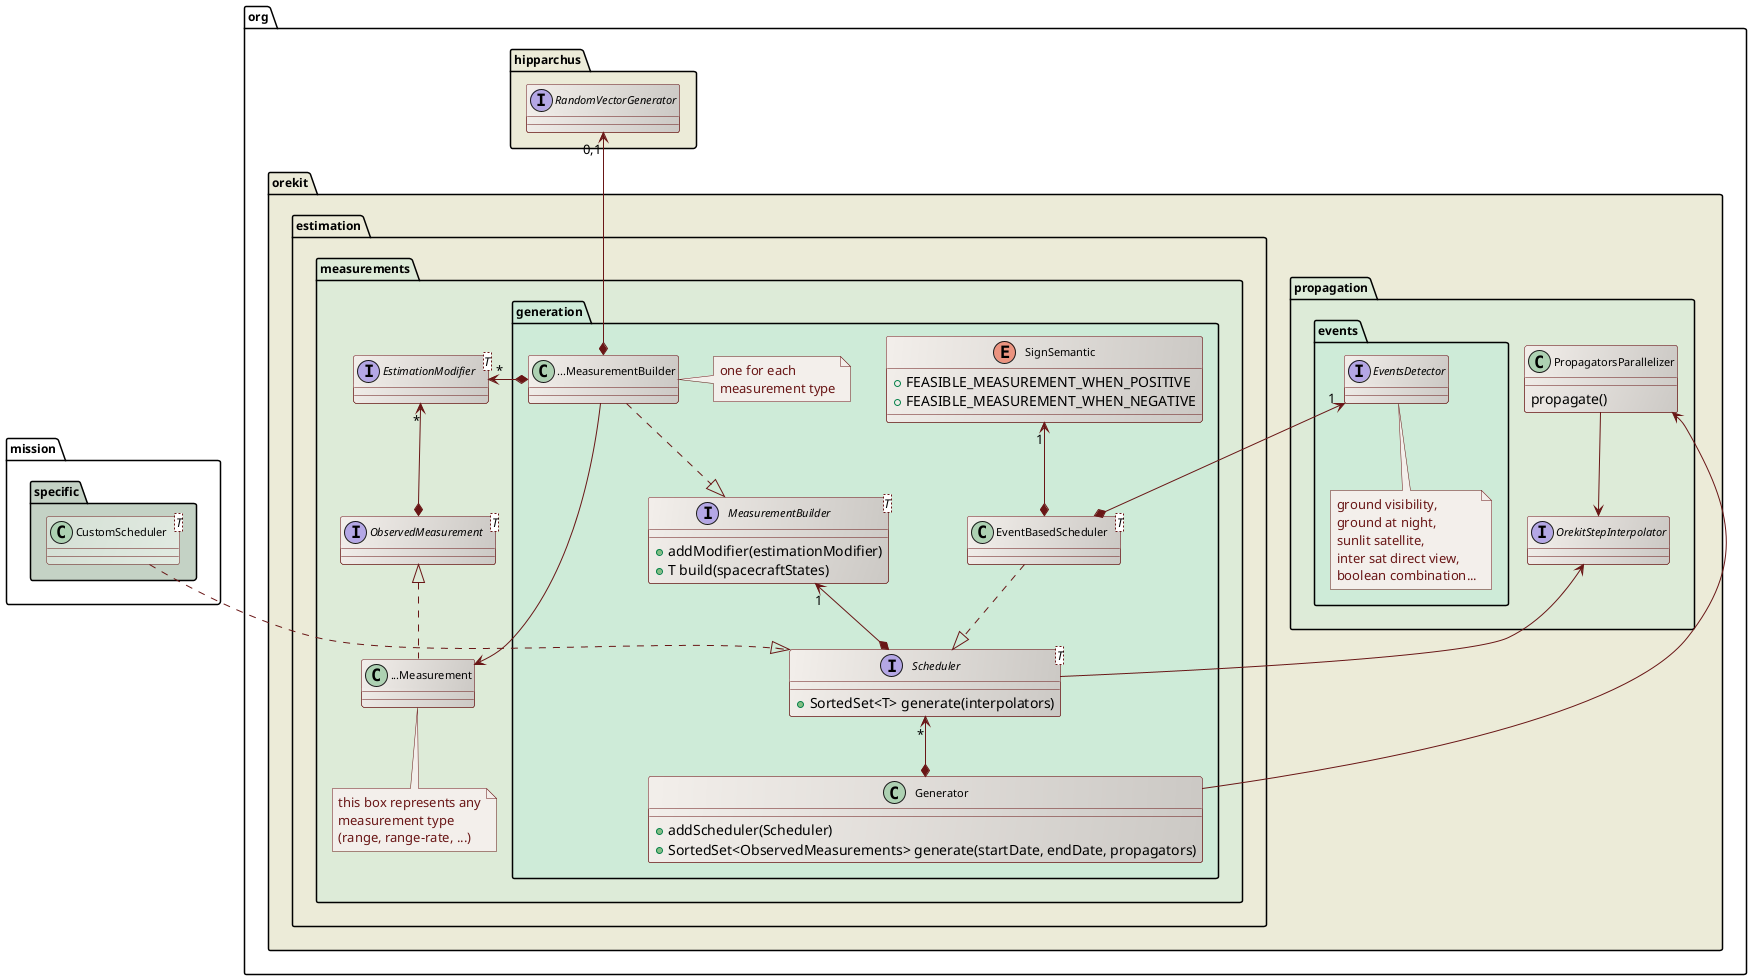' Copyright 2002-2018 CS Systèmes d'Information
' Licensed to CS Systèmes d'Information (CS) under one or more
' contributor license agreements.  See the NOTICE file distributed with
' this work for additional information regarding copyright ownership.
' CS licenses this file to You under the Apache License, Version 2.0
' (the "License"); you may not use this file except in compliance with
' the License.  You may obtain a copy of the License at
'
'   http://www.apache.org/licenses/LICENSE-2.0
'
' Unless required by applicable law or agreed to in writing, software
' distributed under the License is distributed on an "AS IS" BASIS,
' WITHOUT WARRANTIES OR CONDITIONS OF ANY KIND, either express or implied.
' See the License for the specific language governing permissions and
' limitations under the License.
 
@startuml

  skinparam svek                  true
  skinparam ClassBackgroundColor  #F3EFEB/CCC9C5
  skinparam ClassArrowColor       #691616
  skinparam ClassBorderColor      #691616
  skinparam NoteBackgroundColor   #F3EFEB
  skinparam NoteBorderColor       #691616
  skinparam NoteFontColor         #691616
  skinparam ClassFontSize         11
  skinparam PackageFontSize       12

  package org.hipparchus #ECEBD8 {
      interface RandomVectorGenerator
  }

  package org.orekit #ECEBD8 {

    package estimation.measurements #DDEBD8 {

      package generation #CEEBD8 {

        interface "MeasurementBuilder<T>" as MeasurementBuilder_T_ {
          +addModifier(estimationModifier)
          +T build(spacecraftStates)
         }

        class "...MeasurementBuilder" as XXXMeasurementBuilder
        note right
          one for each
          measurement type
        end note

        class Generator {
          +addScheduler(Scheduler)
          +SortedSet<ObservedMeasurements> generate(startDate, endDate, propagators)
        }

        enum SignSemantic {
          +FEASIBLE_MEASUREMENT_WHEN_POSITIVE
          +FEASIBLE_MEASUREMENT_WHEN_NEGATIVE
        }
        class "EventBasedScheduler<T>" as EventBasedScheduler_T_

        interface "Scheduler<T>" as Scheduler_T_ {
          +SortedSet<T> generate(interpolators)
        }


        XXXMeasurementBuilder       ..|>          MeasurementBuilder_T_
        Scheduler_T_ "*" <--* Generator
        MeasurementBuilder_T_ "1" <--* Scheduler_T_
        XXXMeasurementBuilder       *-up-> "0,1"    RandomVectorGenerator
        SignSemantic "1" <--* EventBasedScheduler_T_
        EventBasedScheduler_T_ ..|> Scheduler_T_
  
      }

      interface "EstimationModifier<T>" as EstimationModifier_T_
      interface "ObservedMeasurement<T>" as ObservedMeasurement_T_
      class "...Measurement" as XXXMeasurement
      note bottom
        this box represents any
        measurement type
        (range, range-rate, ...)
      end note

 
      EstimationModifier_T_  "*" <--*          ObservedMeasurement_T_ 
      ObservedMeasurement_T_     <|..          XXXMeasurement
      XXXMeasurementBuilder       -->          XXXMeasurement
      XXXMeasurementBuilder     *-right->  "*" EstimationModifier_T_ 

    }


    package propagation #DDEBD8 {
      package events #CEEBD8 {
        interface EventsDetector
        note bottom
          ground visibility,
          ground at night,
          sunlit satellite,
          inter sat direct view,
          boolean combination...
        end note
      }
      EventsDetector "1" <--* EventBasedScheduler_T_
      class PropagatorsParallelizer {
        propagate()
      }
      interface OrekitStepInterpolator
      PropagatorsParallelizer --> OrekitStepInterpolator
      OrekitStepInterpolator <-- Scheduler_T_
      PropagatorsParallelizer <-- Generator
    }

  }

  package mission.specific #C4D2C5 {
    class "CustomScheduler<T>" as CustomScheduler_T_ #D5E0D5/E2EBE2
    Scheduler_T_ <|.up. CustomScheduler_T_
  }

@enduml

